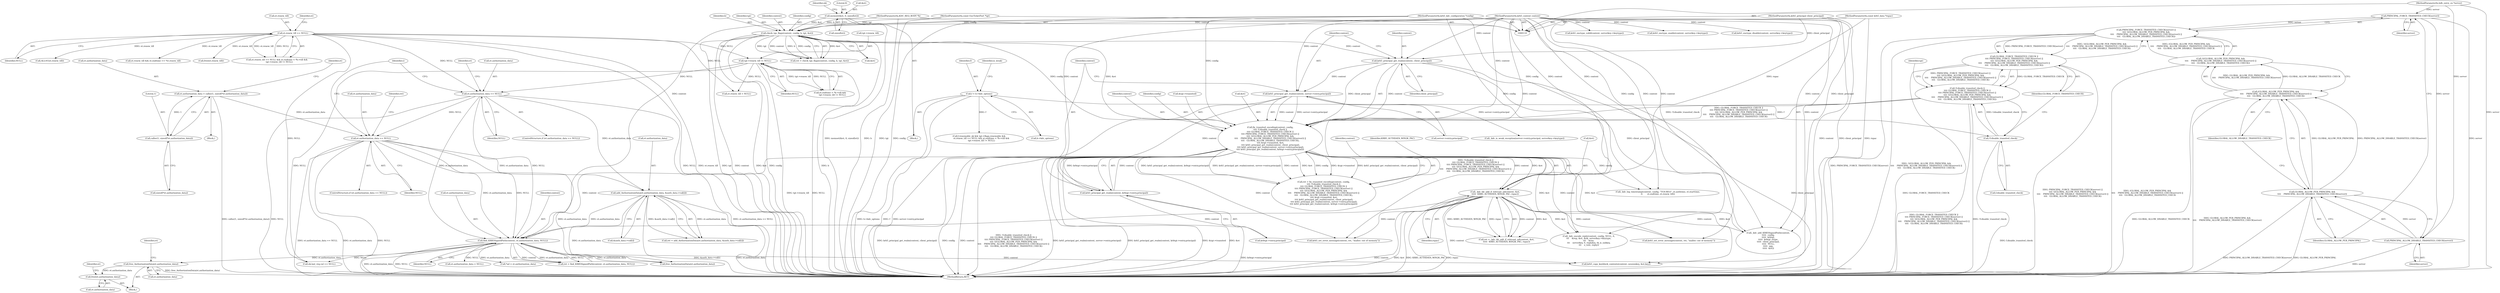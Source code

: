 digraph "0_heimdal_b1e699103f08d6a0ca46a122193c9da65f6cf837_1@API" {
"1000754" [label="(Call,free(et.authorization_data))"];
"1000750" [label="(Call,free_AuthorizationData(et.authorization_data))"];
"1000730" [label="(Call,find_KRB5SignedPath(context, et.authorization_data, NULL))"];
"1000225" [label="(Call,fix_transited_encoding(context, config,\n\t\t\t\t !f.disable_transited_check ||\n\t\t\t\t GLOBAL_FORCE_TRANSITED_CHECK ||\n\t\t\t\t PRINCIPAL_FORCE_TRANSITED_CHECK(server) ||\n\t\t\t\t !((GLOBAL_ALLOW_PER_PRINCIPAL &&\n\t\t\t\t    PRINCIPAL_ALLOW_DISABLE_TRANSITED_CHECK(server)) ||\n\t\t\t\t   GLOBAL_ALLOW_DISABLE_TRANSITED_CHECK),\n \t\t\t\t &tgt->transited, &et,\n \t\t\t\t krb5_principal_get_realm(context, client_principal),\n \t\t\t\t krb5_principal_get_realm(context, server->entry.principal),\n\t\t\t\t krb5_principal_get_realm(context, krbtgt->entry.principal)))"];
"1000261" [label="(Call,krb5_principal_get_realm(context, krbtgt->entry.principal))"];
"1000254" [label="(Call,krb5_principal_get_realm(context, server->entry.principal))"];
"1000251" [label="(Call,krb5_principal_get_realm(context, client_principal))"];
"1000213" [label="(Call,check_tgs_flags(context, config, b, tgt, &et))"];
"1000111" [label="(MethodParameterIn,krb5_context context)"];
"1000112" [label="(MethodParameterIn,krb5_kdc_configuration *config)"];
"1000113" [label="(MethodParameterIn,KDC_REQ_BODY *b)"];
"1000115" [label="(MethodParameterIn,const EncTicketPart *tgt)"];
"1000155" [label="(Call,memset(&et, 0, sizeof(et)))"];
"1000126" [label="(MethodParameterIn,krb5_principal client_principal)"];
"1000228" [label="(Call,!f.disable_transited_check ||\n\t\t\t\t GLOBAL_FORCE_TRANSITED_CHECK ||\n\t\t\t\t PRINCIPAL_FORCE_TRANSITED_CHECK(server) ||\n\t\t\t\t !((GLOBAL_ALLOW_PER_PRINCIPAL &&\n\t\t\t\t    PRINCIPAL_ALLOW_DISABLE_TRANSITED_CHECK(server)) ||\n\t\t\t\t   GLOBAL_ALLOW_DISABLE_TRANSITED_CHECK))"];
"1000229" [label="(Call,!f.disable_transited_check)"];
"1000139" [label="(Call,f = b->kdc_options)"];
"1000233" [label="(Call,GLOBAL_FORCE_TRANSITED_CHECK ||\n\t\t\t\t PRINCIPAL_FORCE_TRANSITED_CHECK(server) ||\n\t\t\t\t !((GLOBAL_ALLOW_PER_PRINCIPAL &&\n\t\t\t\t    PRINCIPAL_ALLOW_DISABLE_TRANSITED_CHECK(server)) ||\n\t\t\t\t   GLOBAL_ALLOW_DISABLE_TRANSITED_CHECK))"];
"1000235" [label="(Call,PRINCIPAL_FORCE_TRANSITED_CHECK(server) ||\n\t\t\t\t !((GLOBAL_ALLOW_PER_PRINCIPAL &&\n\t\t\t\t    PRINCIPAL_ALLOW_DISABLE_TRANSITED_CHECK(server)) ||\n\t\t\t\t   GLOBAL_ALLOW_DISABLE_TRANSITED_CHECK))"];
"1000236" [label="(Call,PRINCIPAL_FORCE_TRANSITED_CHECK(server))"];
"1000122" [label="(MethodParameterIn,hdb_entry_ex *server)"];
"1000238" [label="(Call,!((GLOBAL_ALLOW_PER_PRINCIPAL &&\n\t\t\t\t    PRINCIPAL_ALLOW_DISABLE_TRANSITED_CHECK(server)) ||\n\t\t\t\t   GLOBAL_ALLOW_DISABLE_TRANSITED_CHECK))"];
"1000239" [label="(Call,(GLOBAL_ALLOW_PER_PRINCIPAL &&\n\t\t\t\t    PRINCIPAL_ALLOW_DISABLE_TRANSITED_CHECK(server)) ||\n\t\t\t\t   GLOBAL_ALLOW_DISABLE_TRANSITED_CHECK)"];
"1000240" [label="(Call,GLOBAL_ALLOW_PER_PRINCIPAL &&\n\t\t\t\t    PRINCIPAL_ALLOW_DISABLE_TRANSITED_CHECK(server))"];
"1000242" [label="(Call,PRINCIPAL_ALLOW_DISABLE_TRANSITED_CHECK(server))"];
"1000647" [label="(Call,_kdc_tkt_add_if_relevant_ad(context, &et,\n\t\t\t\t\t  KRB5_AUTHDATA_WIN2K_PAC, rspac))"];
"1000130" [label="(MethodParameterIn,const krb5_data *rspac)"];
"1000710" [label="(Call,add_AuthorizationData(et.authorization_data, &auth_data->val[i]))"];
"1000682" [label="(Call,et.authorization_data == NULL)"];
"1000670" [label="(Call,et.authorization_data = calloc(1, sizeof(*et.authorization_data)))"];
"1000674" [label="(Call,calloc(1, sizeof(*et.authorization_data)))"];
"1000664" [label="(Call,et.authorization_data == NULL)"];
"1000390" [label="(Call,et.renew_till == NULL)"];
"1000404" [label="(Call,tgt->renew_till != NULL)"];
"1000668" [label="(Identifier,NULL)"];
"1000404" [label="(Call,tgt->renew_till != NULL)"];
"1000244" [label="(Identifier,GLOBAL_ALLOW_DISABLE_TRANSITED_CHECK)"];
"1000914" [label="(Call,_kdc_log_timestamp(context, config, \"TGS-REQ\", et.authtime, et.starttime,\n\t\t       et.endtime, et.renew_till))"];
"1000249" [label="(Call,&et)"];
"1000228" [label="(Call,!f.disable_transited_check ||\n\t\t\t\t GLOBAL_FORCE_TRANSITED_CHECK ||\n\t\t\t\t PRINCIPAL_FORCE_TRANSITED_CHECK(server) ||\n\t\t\t\t !((GLOBAL_ALLOW_PER_PRINCIPAL &&\n\t\t\t\t    PRINCIPAL_ALLOW_DISABLE_TRANSITED_CHECK(server)) ||\n\t\t\t\t   GLOBAL_ALLOW_DISABLE_TRANSITED_CHECK))"];
"1000710" [label="(Call,add_AuthorizationData(et.authorization_data, &auth_data->val[i]))"];
"1000140" [label="(Identifier,f)"];
"1000235" [label="(Call,PRINCIPAL_FORCE_TRANSITED_CHECK(server) ||\n\t\t\t\t !((GLOBAL_ALLOW_PER_PRINCIPAL &&\n\t\t\t\t    PRINCIPAL_ALLOW_DISABLE_TRANSITED_CHECK(server)) ||\n\t\t\t\t   GLOBAL_ALLOW_DISABLE_TRANSITED_CHECK))"];
"1000708" [label="(Call,ret = add_AuthorizationData(et.authorization_data, &auth_data->val[i]))"];
"1000155" [label="(Call,memset(&et, 0, sizeof(et)))"];
"1000251" [label="(Call,krb5_principal_get_realm(context, client_principal))"];
"1000672" [label="(Identifier,et)"];
"1000756" [label="(Identifier,et)"];
"1000754" [label="(Call,free(et.authorization_data))"];
"1000216" [label="(Identifier,b)"];
"1000239" [label="(Call,(GLOBAL_ALLOW_PER_PRINCIPAL &&\n\t\t\t\t    PRINCIPAL_ALLOW_DISABLE_TRANSITED_CHECK(server)) ||\n\t\t\t\t   GLOBAL_ALLOW_DISABLE_TRANSITED_CHECK)"];
"1000111" [label="(MethodParameterIn,krb5_context context)"];
"1001091" [label="(Call,free_AuthorizationData(et.authorization_data))"];
"1001033" [label="(Call,_kdc_encode_reply(context, config, NULL, 0,\n\t\t\t    &rep, &et, &ek, serverkey->keytype,\n\t\t\t    kvno,\n\t\t\t    serverkey, 0, replykey, rk_is_subkey,\n\t\t\t    e_text, reply))"];
"1000112" [label="(MethodParameterIn,krb5_kdc_configuration *config)"];
"1000394" [label="(Identifier,NULL)"];
"1000751" [label="(Call,et.authorization_data)"];
"1000241" [label="(Identifier,GLOBAL_ALLOW_PER_PRINCIPAL)"];
"1000236" [label="(Call,PRINCIPAL_FORCE_TRANSITED_CHECK(server))"];
"1000217" [label="(Identifier,tgt)"];
"1000684" [label="(Identifier,et)"];
"1000213" [label="(Call,check_tgs_flags(context, config, b, tgt, &et))"];
"1000760" [label="(Identifier,et)"];
"1000226" [label="(Identifier,context)"];
"1000391" [label="(Call,et.renew_till)"];
"1000141" [label="(Call,b->kdc_options)"];
"1000750" [label="(Call,free_AuthorizationData(et.authorization_data))"];
"1000669" [label="(Block,)"];
"1001007" [label="(Call,krb5_enctype_valid(context, serverkey->keytype))"];
"1000156" [label="(Call,&et)"];
"1000242" [label="(Call,PRINCIPAL_ALLOW_DISABLE_TRANSITED_CHECK(server))"];
"1000417" [label="(Call,ALLOC(et.renew_till))"];
"1000163" [label="(Identifier,ek)"];
"1000408" [label="(Identifier,NULL)"];
"1000405" [label="(Call,tgt->renew_till)"];
"1000261" [label="(Call,krb5_principal_get_realm(context, krbtgt->entry.principal))"];
"1000674" [label="(Call,calloc(1, sizeof(*et.authorization_data)))"];
"1000233" [label="(Call,GLOBAL_FORCE_TRANSITED_CHECK ||\n\t\t\t\t PRINCIPAL_FORCE_TRANSITED_CHECK(server) ||\n\t\t\t\t !((GLOBAL_ALLOW_PER_PRINCIPAL &&\n\t\t\t\t    PRINCIPAL_ALLOW_DISABLE_TRANSITED_CHECK(server)) ||\n\t\t\t\t   GLOBAL_ALLOW_DISABLE_TRANSITED_CHECK))"];
"1000147" [label="(Identifier,is_weak)"];
"1000240" [label="(Call,GLOBAL_ALLOW_PER_PRINCIPAL &&\n\t\t\t\t    PRINCIPAL_ALLOW_DISABLE_TRANSITED_CHECK(server))"];
"1000670" [label="(Call,et.authorization_data = calloc(1, sizeof(*et.authorization_data)))"];
"1000229" [label="(Call,!f.disable_transited_check)"];
"1000252" [label="(Identifier,context)"];
"1000652" [label="(Identifier,rspac)"];
"1000134" [label="(Block,)"];
"1000711" [label="(Call,et.authorization_data)"];
"1000683" [label="(Call,et.authorization_data)"];
"1000126" [label="(MethodParameterIn,krb5_principal client_principal)"];
"1000238" [label="(Call,!((GLOBAL_ALLOW_PER_PRINCIPAL &&\n\t\t\t\t    PRINCIPAL_ALLOW_DISABLE_TRANSITED_CHECK(server)) ||\n\t\t\t\t   GLOBAL_ALLOW_DISABLE_TRANSITED_CHECK))"];
"1000582" [label="(Call,et.renew_till = NULL)"];
"1000263" [label="(Call,krbtgt->entry.principal)"];
"1000730" [label="(Call,find_KRB5SignedPath(context, et.authorization_data, NULL))"];
"1000158" [label="(Literal,0)"];
"1000214" [label="(Identifier,context)"];
"1000234" [label="(Identifier,GLOBAL_FORCE_TRANSITED_CHECK)"];
"1001127" [label="(MethodReturn,RET)"];
"1000255" [label="(Identifier,context)"];
"1000256" [label="(Call,server->entry.principal)"];
"1000735" [label="(Identifier,NULL)"];
"1000682" [label="(Call,et.authorization_data == NULL)"];
"1000723" [label="(Call,krb5_set_error_message(context, ret, \"malloc: out of memory\"))"];
"1000262" [label="(Identifier,context)"];
"1000565" [label="(Call,et.renew_till && et.endtime == *et.renew_till)"];
"1000237" [label="(Identifier,server)"];
"1000698" [label="(Identifier,i)"];
"1000954" [label="(Call,_kdc_add_KRB5SignedPath(context,\n\t\t\t\t\t  config,\n\t\t\t\t\t  krbtgt,\n\t\t\t\t\t  krbtgt_etype,\n\t\t\t\t\t  client_principal,\n\t\t\t\t\t  NULL,\n\t\t\t\t\t  spp,\n\t\t\t\t\t  &et))"];
"1000253" [label="(Identifier,client_principal)"];
"1000395" [label="(Call,et.endtime < *b->till &&\n       tgt->renew_till != NULL)"];
"1000223" [label="(Call,ret = fix_transited_encoding(context, config,\n\t\t\t\t !f.disable_transited_check ||\n\t\t\t\t GLOBAL_FORCE_TRANSITED_CHECK ||\n\t\t\t\t PRINCIPAL_FORCE_TRANSITED_CHECK(server) ||\n\t\t\t\t !((GLOBAL_ALLOW_PER_PRINCIPAL &&\n\t\t\t\t    PRINCIPAL_ALLOW_DISABLE_TRANSITED_CHECK(server)) ||\n\t\t\t\t   GLOBAL_ALLOW_DISABLE_TRANSITED_CHECK),\n \t\t\t\t &tgt->transited, &et,\n \t\t\t\t krb5_principal_get_realm(context, client_principal),\n \t\t\t\t krb5_principal_get_realm(context, server->entry.principal),\n\t\t\t\t krb5_principal_get_realm(context, krbtgt->entry.principal)))"];
"1000113" [label="(MethodParameterIn,KDC_REQ_BODY *b)"];
"1000691" [label="(Call,krb5_set_error_message(context, ret, \"malloc: out of memory\"))"];
"1000254" [label="(Call,krb5_principal_get_realm(context, server->entry.principal))"];
"1000671" [label="(Call,et.authorization_data)"];
"1000835" [label="(Call,ek.last_req.val == NULL)"];
"1000645" [label="(Call,ret = _kdc_tkt_add_if_relevant_ad(context, &et,\n\t\t\t\t\t  KRB5_AUTHDATA_WIN2K_PAC, rspac))"];
"1000211" [label="(Call,ret = check_tgs_flags(context, config, b, tgt, &et))"];
"1000731" [label="(Identifier,context)"];
"1000648" [label="(Identifier,context)"];
"1000665" [label="(Call,et.authorization_data)"];
"1000122" [label="(MethodParameterIn,hdb_entry_ex *server)"];
"1000758" [label="(Call,et.authorization_data = NULL)"];
"1000225" [label="(Call,fix_transited_encoding(context, config,\n\t\t\t\t !f.disable_transited_check ||\n\t\t\t\t GLOBAL_FORCE_TRANSITED_CHECK ||\n\t\t\t\t PRINCIPAL_FORCE_TRANSITED_CHECK(server) ||\n\t\t\t\t !((GLOBAL_ALLOW_PER_PRINCIPAL &&\n\t\t\t\t    PRINCIPAL_ALLOW_DISABLE_TRANSITED_CHECK(server)) ||\n\t\t\t\t   GLOBAL_ALLOW_DISABLE_TRANSITED_CHECK),\n \t\t\t\t &tgt->transited, &et,\n \t\t\t\t krb5_principal_get_realm(context, client_principal),\n \t\t\t\t krb5_principal_get_realm(context, server->entry.principal),\n\t\t\t\t krb5_principal_get_realm(context, krbtgt->entry.principal)))"];
"1000766" [label="(Call,*ad = et.authorization_data)"];
"1000390" [label="(Call,et.renew_till == NULL)"];
"1000664" [label="(Call,et.authorization_data == NULL)"];
"1000243" [label="(Identifier,server)"];
"1000681" [label="(ControlStructure,if (et.authorization_data == NULL))"];
"1000115" [label="(MethodParameterIn,const EncTicketPart *tgt)"];
"1000227" [label="(Identifier,config)"];
"1001023" [label="(Call,krb5_enctype_enable(context, serverkey->keytype))"];
"1001082" [label="(Call,free(et.renew_till))"];
"1000749" [label="(Block,)"];
"1000675" [label="(Literal,1)"];
"1000647" [label="(Call,_kdc_tkt_add_if_relevant_ad(context, &et,\n\t\t\t\t\t  KRB5_AUTHDATA_WIN2K_PAC, rspac))"];
"1000755" [label="(Call,et.authorization_data)"];
"1000230" [label="(Call,f.disable_transited_check)"];
"1000651" [label="(Identifier,KRB5_AUTHDATA_WIN2K_PAC)"];
"1000728" [label="(Call,ret = find_KRB5SignedPath(context, et.authorization_data, NULL))"];
"1000663" [label="(ControlStructure,if (et.authorization_data == NULL))"];
"1000689" [label="(Identifier,ret)"];
"1000788" [label="(Call,krb5_copy_keyblock_contents(context, sessionkey, &et.key))"];
"1001056" [label="(Call,krb5_enctype_disable(context, serverkey->keytype))"];
"1000398" [label="(Identifier,et)"];
"1000732" [label="(Call,et.authorization_data)"];
"1000139" [label="(Call,f = b->kdc_options)"];
"1000247" [label="(Identifier,tgt)"];
"1001013" [label="(Call,_kdc_is_weak_exception(server->entry.principal, serverkey->keytype))"];
"1000130" [label="(MethodParameterIn,const krb5_data *rspac)"];
"1000159" [label="(Call,sizeof(et))"];
"1000389" [label="(Call,et.renew_till == NULL && et.endtime < *b->till &&\n       tgt->renew_till != NULL)"];
"1000245" [label="(Call,&tgt->transited)"];
"1000686" [label="(Identifier,NULL)"];
"1000676" [label="(Call,sizeof(*et.authorization_data))"];
"1000218" [label="(Call,&et)"];
"1000714" [label="(Call,&auth_data->val[i])"];
"1000379" [label="(Call,f.renewable_ok && tgt->flags.renewable &&\n       et.renew_till == NULL && et.endtime < *b->till &&\n       tgt->renew_till != NULL)"];
"1000649" [label="(Call,&et)"];
"1000215" [label="(Identifier,config)"];
"1000754" -> "1000749"  [label="AST: "];
"1000754" -> "1000755"  [label="CFG: "];
"1000755" -> "1000754"  [label="AST: "];
"1000760" -> "1000754"  [label="CFG: "];
"1000750" -> "1000754"  [label="DDG: et.authorization_data"];
"1000750" -> "1000749"  [label="AST: "];
"1000750" -> "1000751"  [label="CFG: "];
"1000751" -> "1000750"  [label="AST: "];
"1000756" -> "1000750"  [label="CFG: "];
"1000750" -> "1001127"  [label="DDG: free_AuthorizationData(et.authorization_data)"];
"1000730" -> "1000750"  [label="DDG: et.authorization_data"];
"1000730" -> "1000728"  [label="AST: "];
"1000730" -> "1000735"  [label="CFG: "];
"1000731" -> "1000730"  [label="AST: "];
"1000732" -> "1000730"  [label="AST: "];
"1000735" -> "1000730"  [label="AST: "];
"1000728" -> "1000730"  [label="CFG: "];
"1000730" -> "1001127"  [label="DDG: NULL"];
"1000730" -> "1001127"  [label="DDG: et.authorization_data"];
"1000730" -> "1000728"  [label="DDG: context"];
"1000730" -> "1000728"  [label="DDG: et.authorization_data"];
"1000730" -> "1000728"  [label="DDG: NULL"];
"1000225" -> "1000730"  [label="DDG: context"];
"1000647" -> "1000730"  [label="DDG: context"];
"1000111" -> "1000730"  [label="DDG: context"];
"1000710" -> "1000730"  [label="DDG: et.authorization_data"];
"1000682" -> "1000730"  [label="DDG: et.authorization_data"];
"1000682" -> "1000730"  [label="DDG: NULL"];
"1000664" -> "1000730"  [label="DDG: et.authorization_data"];
"1000664" -> "1000730"  [label="DDG: NULL"];
"1000730" -> "1000758"  [label="DDG: NULL"];
"1000730" -> "1000766"  [label="DDG: et.authorization_data"];
"1000730" -> "1000788"  [label="DDG: context"];
"1000730" -> "1000835"  [label="DDG: NULL"];
"1000730" -> "1001091"  [label="DDG: et.authorization_data"];
"1000225" -> "1000223"  [label="AST: "];
"1000225" -> "1000261"  [label="CFG: "];
"1000226" -> "1000225"  [label="AST: "];
"1000227" -> "1000225"  [label="AST: "];
"1000228" -> "1000225"  [label="AST: "];
"1000245" -> "1000225"  [label="AST: "];
"1000249" -> "1000225"  [label="AST: "];
"1000251" -> "1000225"  [label="AST: "];
"1000254" -> "1000225"  [label="AST: "];
"1000261" -> "1000225"  [label="AST: "];
"1000223" -> "1000225"  [label="CFG: "];
"1000225" -> "1001127"  [label="DDG: krb5_principal_get_realm(context, client_principal)"];
"1000225" -> "1001127"  [label="DDG: config"];
"1000225" -> "1001127"  [label="DDG: context"];
"1000225" -> "1001127"  [label="DDG: !f.disable_transited_check ||\n\t\t\t\t GLOBAL_FORCE_TRANSITED_CHECK ||\n\t\t\t\t PRINCIPAL_FORCE_TRANSITED_CHECK(server) ||\n\t\t\t\t !((GLOBAL_ALLOW_PER_PRINCIPAL &&\n\t\t\t\t    PRINCIPAL_ALLOW_DISABLE_TRANSITED_CHECK(server)) ||\n\t\t\t\t   GLOBAL_ALLOW_DISABLE_TRANSITED_CHECK)"];
"1000225" -> "1001127"  [label="DDG: krb5_principal_get_realm(context, server->entry.principal)"];
"1000225" -> "1001127"  [label="DDG: krb5_principal_get_realm(context, krbtgt->entry.principal)"];
"1000225" -> "1001127"  [label="DDG: &tgt->transited"];
"1000225" -> "1001127"  [label="DDG: &et"];
"1000225" -> "1000223"  [label="DDG: !f.disable_transited_check ||\n\t\t\t\t GLOBAL_FORCE_TRANSITED_CHECK ||\n\t\t\t\t PRINCIPAL_FORCE_TRANSITED_CHECK(server) ||\n\t\t\t\t !((GLOBAL_ALLOW_PER_PRINCIPAL &&\n\t\t\t\t    PRINCIPAL_ALLOW_DISABLE_TRANSITED_CHECK(server)) ||\n\t\t\t\t   GLOBAL_ALLOW_DISABLE_TRANSITED_CHECK)"];
"1000225" -> "1000223"  [label="DDG: krb5_principal_get_realm(context, krbtgt->entry.principal)"];
"1000225" -> "1000223"  [label="DDG: krb5_principal_get_realm(context, server->entry.principal)"];
"1000225" -> "1000223"  [label="DDG: context"];
"1000225" -> "1000223"  [label="DDG: &et"];
"1000225" -> "1000223"  [label="DDG: config"];
"1000225" -> "1000223"  [label="DDG: &tgt->transited"];
"1000225" -> "1000223"  [label="DDG: krb5_principal_get_realm(context, client_principal)"];
"1000261" -> "1000225"  [label="DDG: context"];
"1000261" -> "1000225"  [label="DDG: krbtgt->entry.principal"];
"1000111" -> "1000225"  [label="DDG: context"];
"1000213" -> "1000225"  [label="DDG: config"];
"1000213" -> "1000225"  [label="DDG: &et"];
"1000112" -> "1000225"  [label="DDG: config"];
"1000228" -> "1000225"  [label="DDG: !f.disable_transited_check"];
"1000228" -> "1000225"  [label="DDG: GLOBAL_FORCE_TRANSITED_CHECK ||\n\t\t\t\t PRINCIPAL_FORCE_TRANSITED_CHECK(server) ||\n\t\t\t\t !((GLOBAL_ALLOW_PER_PRINCIPAL &&\n\t\t\t\t    PRINCIPAL_ALLOW_DISABLE_TRANSITED_CHECK(server)) ||\n\t\t\t\t   GLOBAL_ALLOW_DISABLE_TRANSITED_CHECK)"];
"1000251" -> "1000225"  [label="DDG: context"];
"1000251" -> "1000225"  [label="DDG: client_principal"];
"1000254" -> "1000225"  [label="DDG: context"];
"1000254" -> "1000225"  [label="DDG: server->entry.principal"];
"1000225" -> "1000647"  [label="DDG: context"];
"1000225" -> "1000647"  [label="DDG: &et"];
"1000225" -> "1000691"  [label="DDG: context"];
"1000225" -> "1000723"  [label="DDG: context"];
"1000225" -> "1000788"  [label="DDG: context"];
"1000225" -> "1000914"  [label="DDG: config"];
"1000225" -> "1000954"  [label="DDG: &et"];
"1000225" -> "1001033"  [label="DDG: &et"];
"1000261" -> "1000263"  [label="CFG: "];
"1000262" -> "1000261"  [label="AST: "];
"1000263" -> "1000261"  [label="AST: "];
"1000261" -> "1001127"  [label="DDG: krbtgt->entry.principal"];
"1000254" -> "1000261"  [label="DDG: context"];
"1000111" -> "1000261"  [label="DDG: context"];
"1000254" -> "1000256"  [label="CFG: "];
"1000255" -> "1000254"  [label="AST: "];
"1000256" -> "1000254"  [label="AST: "];
"1000262" -> "1000254"  [label="CFG: "];
"1000254" -> "1001127"  [label="DDG: server->entry.principal"];
"1000251" -> "1000254"  [label="DDG: context"];
"1000111" -> "1000254"  [label="DDG: context"];
"1000254" -> "1001013"  [label="DDG: server->entry.principal"];
"1000251" -> "1000253"  [label="CFG: "];
"1000252" -> "1000251"  [label="AST: "];
"1000253" -> "1000251"  [label="AST: "];
"1000255" -> "1000251"  [label="CFG: "];
"1000251" -> "1001127"  [label="DDG: client_principal"];
"1000213" -> "1000251"  [label="DDG: context"];
"1000111" -> "1000251"  [label="DDG: context"];
"1000126" -> "1000251"  [label="DDG: client_principal"];
"1000251" -> "1000954"  [label="DDG: client_principal"];
"1000213" -> "1000211"  [label="AST: "];
"1000213" -> "1000218"  [label="CFG: "];
"1000214" -> "1000213"  [label="AST: "];
"1000215" -> "1000213"  [label="AST: "];
"1000216" -> "1000213"  [label="AST: "];
"1000217" -> "1000213"  [label="AST: "];
"1000218" -> "1000213"  [label="AST: "];
"1000211" -> "1000213"  [label="CFG: "];
"1000213" -> "1001127"  [label="DDG: b"];
"1000213" -> "1001127"  [label="DDG: tgt"];
"1000213" -> "1001127"  [label="DDG: context"];
"1000213" -> "1001127"  [label="DDG: &et"];
"1000213" -> "1001127"  [label="DDG: config"];
"1000213" -> "1000211"  [label="DDG: &et"];
"1000213" -> "1000211"  [label="DDG: tgt"];
"1000213" -> "1000211"  [label="DDG: context"];
"1000213" -> "1000211"  [label="DDG: b"];
"1000213" -> "1000211"  [label="DDG: config"];
"1000111" -> "1000213"  [label="DDG: context"];
"1000112" -> "1000213"  [label="DDG: config"];
"1000113" -> "1000213"  [label="DDG: b"];
"1000115" -> "1000213"  [label="DDG: tgt"];
"1000155" -> "1000213"  [label="DDG: &et"];
"1000111" -> "1000110"  [label="AST: "];
"1000111" -> "1001127"  [label="DDG: context"];
"1000111" -> "1000647"  [label="DDG: context"];
"1000111" -> "1000691"  [label="DDG: context"];
"1000111" -> "1000723"  [label="DDG: context"];
"1000111" -> "1000788"  [label="DDG: context"];
"1000111" -> "1000914"  [label="DDG: context"];
"1000111" -> "1000954"  [label="DDG: context"];
"1000111" -> "1001007"  [label="DDG: context"];
"1000111" -> "1001023"  [label="DDG: context"];
"1000111" -> "1001033"  [label="DDG: context"];
"1000111" -> "1001056"  [label="DDG: context"];
"1000112" -> "1000110"  [label="AST: "];
"1000112" -> "1001127"  [label="DDG: config"];
"1000112" -> "1000914"  [label="DDG: config"];
"1000112" -> "1000954"  [label="DDG: config"];
"1000112" -> "1001033"  [label="DDG: config"];
"1000113" -> "1000110"  [label="AST: "];
"1000113" -> "1001127"  [label="DDG: b"];
"1000115" -> "1000110"  [label="AST: "];
"1000115" -> "1001127"  [label="DDG: tgt"];
"1000155" -> "1000134"  [label="AST: "];
"1000155" -> "1000159"  [label="CFG: "];
"1000156" -> "1000155"  [label="AST: "];
"1000158" -> "1000155"  [label="AST: "];
"1000159" -> "1000155"  [label="AST: "];
"1000163" -> "1000155"  [label="CFG: "];
"1000155" -> "1001127"  [label="DDG: memset(&et, 0, sizeof(et))"];
"1000126" -> "1000110"  [label="AST: "];
"1000126" -> "1001127"  [label="DDG: client_principal"];
"1000126" -> "1000954"  [label="DDG: client_principal"];
"1000228" -> "1000229"  [label="CFG: "];
"1000228" -> "1000233"  [label="CFG: "];
"1000229" -> "1000228"  [label="AST: "];
"1000233" -> "1000228"  [label="AST: "];
"1000247" -> "1000228"  [label="CFG: "];
"1000228" -> "1001127"  [label="DDG: GLOBAL_FORCE_TRANSITED_CHECK ||\n\t\t\t\t PRINCIPAL_FORCE_TRANSITED_CHECK(server) ||\n\t\t\t\t !((GLOBAL_ALLOW_PER_PRINCIPAL &&\n\t\t\t\t    PRINCIPAL_ALLOW_DISABLE_TRANSITED_CHECK(server)) ||\n\t\t\t\t   GLOBAL_ALLOW_DISABLE_TRANSITED_CHECK)"];
"1000228" -> "1001127"  [label="DDG: !f.disable_transited_check"];
"1000229" -> "1000228"  [label="DDG: f.disable_transited_check"];
"1000233" -> "1000228"  [label="DDG: GLOBAL_FORCE_TRANSITED_CHECK"];
"1000233" -> "1000228"  [label="DDG: PRINCIPAL_FORCE_TRANSITED_CHECK(server) ||\n\t\t\t\t !((GLOBAL_ALLOW_PER_PRINCIPAL &&\n\t\t\t\t    PRINCIPAL_ALLOW_DISABLE_TRANSITED_CHECK(server)) ||\n\t\t\t\t   GLOBAL_ALLOW_DISABLE_TRANSITED_CHECK)"];
"1000229" -> "1000230"  [label="CFG: "];
"1000230" -> "1000229"  [label="AST: "];
"1000234" -> "1000229"  [label="CFG: "];
"1000229" -> "1001127"  [label="DDG: f.disable_transited_check"];
"1000139" -> "1000229"  [label="DDG: f"];
"1000139" -> "1000134"  [label="AST: "];
"1000139" -> "1000141"  [label="CFG: "];
"1000140" -> "1000139"  [label="AST: "];
"1000141" -> "1000139"  [label="AST: "];
"1000147" -> "1000139"  [label="CFG: "];
"1000139" -> "1001127"  [label="DDG: b->kdc_options"];
"1000139" -> "1001127"  [label="DDG: f"];
"1000139" -> "1000379"  [label="DDG: f"];
"1000233" -> "1000234"  [label="CFG: "];
"1000233" -> "1000235"  [label="CFG: "];
"1000234" -> "1000233"  [label="AST: "];
"1000235" -> "1000233"  [label="AST: "];
"1000233" -> "1001127"  [label="DDG: PRINCIPAL_FORCE_TRANSITED_CHECK(server) ||\n\t\t\t\t !((GLOBAL_ALLOW_PER_PRINCIPAL &&\n\t\t\t\t    PRINCIPAL_ALLOW_DISABLE_TRANSITED_CHECK(server)) ||\n\t\t\t\t   GLOBAL_ALLOW_DISABLE_TRANSITED_CHECK)"];
"1000233" -> "1001127"  [label="DDG: GLOBAL_FORCE_TRANSITED_CHECK"];
"1000235" -> "1000233"  [label="DDG: PRINCIPAL_FORCE_TRANSITED_CHECK(server)"];
"1000235" -> "1000233"  [label="DDG: !((GLOBAL_ALLOW_PER_PRINCIPAL &&\n\t\t\t\t    PRINCIPAL_ALLOW_DISABLE_TRANSITED_CHECK(server)) ||\n\t\t\t\t   GLOBAL_ALLOW_DISABLE_TRANSITED_CHECK)"];
"1000235" -> "1000236"  [label="CFG: "];
"1000235" -> "1000238"  [label="CFG: "];
"1000236" -> "1000235"  [label="AST: "];
"1000238" -> "1000235"  [label="AST: "];
"1000235" -> "1001127"  [label="DDG: PRINCIPAL_FORCE_TRANSITED_CHECK(server)"];
"1000235" -> "1001127"  [label="DDG: !((GLOBAL_ALLOW_PER_PRINCIPAL &&\n\t\t\t\t    PRINCIPAL_ALLOW_DISABLE_TRANSITED_CHECK(server)) ||\n\t\t\t\t   GLOBAL_ALLOW_DISABLE_TRANSITED_CHECK)"];
"1000236" -> "1000235"  [label="DDG: server"];
"1000238" -> "1000235"  [label="DDG: (GLOBAL_ALLOW_PER_PRINCIPAL &&\n\t\t\t\t    PRINCIPAL_ALLOW_DISABLE_TRANSITED_CHECK(server)) ||\n\t\t\t\t   GLOBAL_ALLOW_DISABLE_TRANSITED_CHECK"];
"1000236" -> "1000237"  [label="CFG: "];
"1000237" -> "1000236"  [label="AST: "];
"1000241" -> "1000236"  [label="CFG: "];
"1000236" -> "1001127"  [label="DDG: server"];
"1000122" -> "1000236"  [label="DDG: server"];
"1000236" -> "1000242"  [label="DDG: server"];
"1000122" -> "1000110"  [label="AST: "];
"1000122" -> "1001127"  [label="DDG: server"];
"1000122" -> "1000242"  [label="DDG: server"];
"1000238" -> "1000239"  [label="CFG: "];
"1000239" -> "1000238"  [label="AST: "];
"1000238" -> "1001127"  [label="DDG: (GLOBAL_ALLOW_PER_PRINCIPAL &&\n\t\t\t\t    PRINCIPAL_ALLOW_DISABLE_TRANSITED_CHECK(server)) ||\n\t\t\t\t   GLOBAL_ALLOW_DISABLE_TRANSITED_CHECK"];
"1000239" -> "1000238"  [label="DDG: GLOBAL_ALLOW_PER_PRINCIPAL &&\n\t\t\t\t    PRINCIPAL_ALLOW_DISABLE_TRANSITED_CHECK(server)"];
"1000239" -> "1000238"  [label="DDG: GLOBAL_ALLOW_DISABLE_TRANSITED_CHECK"];
"1000239" -> "1000240"  [label="CFG: "];
"1000239" -> "1000244"  [label="CFG: "];
"1000240" -> "1000239"  [label="AST: "];
"1000244" -> "1000239"  [label="AST: "];
"1000239" -> "1001127"  [label="DDG: GLOBAL_ALLOW_PER_PRINCIPAL &&\n\t\t\t\t    PRINCIPAL_ALLOW_DISABLE_TRANSITED_CHECK(server)"];
"1000239" -> "1001127"  [label="DDG: GLOBAL_ALLOW_DISABLE_TRANSITED_CHECK"];
"1000240" -> "1000239"  [label="DDG: GLOBAL_ALLOW_PER_PRINCIPAL"];
"1000240" -> "1000239"  [label="DDG: PRINCIPAL_ALLOW_DISABLE_TRANSITED_CHECK(server)"];
"1000240" -> "1000241"  [label="CFG: "];
"1000240" -> "1000242"  [label="CFG: "];
"1000241" -> "1000240"  [label="AST: "];
"1000242" -> "1000240"  [label="AST: "];
"1000244" -> "1000240"  [label="CFG: "];
"1000240" -> "1001127"  [label="DDG: PRINCIPAL_ALLOW_DISABLE_TRANSITED_CHECK(server)"];
"1000240" -> "1001127"  [label="DDG: GLOBAL_ALLOW_PER_PRINCIPAL"];
"1000242" -> "1000240"  [label="DDG: server"];
"1000242" -> "1000243"  [label="CFG: "];
"1000243" -> "1000242"  [label="AST: "];
"1000242" -> "1001127"  [label="DDG: server"];
"1000647" -> "1000645"  [label="AST: "];
"1000647" -> "1000652"  [label="CFG: "];
"1000648" -> "1000647"  [label="AST: "];
"1000649" -> "1000647"  [label="AST: "];
"1000651" -> "1000647"  [label="AST: "];
"1000652" -> "1000647"  [label="AST: "];
"1000645" -> "1000647"  [label="CFG: "];
"1000647" -> "1001127"  [label="DDG: KRB5_AUTHDATA_WIN2K_PAC"];
"1000647" -> "1001127"  [label="DDG: rspac"];
"1000647" -> "1001127"  [label="DDG: context"];
"1000647" -> "1001127"  [label="DDG: &et"];
"1000647" -> "1000645"  [label="DDG: context"];
"1000647" -> "1000645"  [label="DDG: &et"];
"1000647" -> "1000645"  [label="DDG: KRB5_AUTHDATA_WIN2K_PAC"];
"1000647" -> "1000645"  [label="DDG: rspac"];
"1000130" -> "1000647"  [label="DDG: rspac"];
"1000647" -> "1000691"  [label="DDG: context"];
"1000647" -> "1000723"  [label="DDG: context"];
"1000647" -> "1000788"  [label="DDG: context"];
"1000647" -> "1000954"  [label="DDG: &et"];
"1000647" -> "1001033"  [label="DDG: &et"];
"1000130" -> "1000110"  [label="AST: "];
"1000130" -> "1001127"  [label="DDG: rspac"];
"1000710" -> "1000708"  [label="AST: "];
"1000710" -> "1000714"  [label="CFG: "];
"1000711" -> "1000710"  [label="AST: "];
"1000714" -> "1000710"  [label="AST: "];
"1000708" -> "1000710"  [label="CFG: "];
"1000710" -> "1001127"  [label="DDG: &auth_data->val[i]"];
"1000710" -> "1001127"  [label="DDG: et.authorization_data"];
"1000710" -> "1000708"  [label="DDG: et.authorization_data"];
"1000710" -> "1000708"  [label="DDG: &auth_data->val[i]"];
"1000682" -> "1000710"  [label="DDG: et.authorization_data"];
"1000664" -> "1000710"  [label="DDG: et.authorization_data"];
"1000710" -> "1001091"  [label="DDG: et.authorization_data"];
"1000682" -> "1000681"  [label="AST: "];
"1000682" -> "1000686"  [label="CFG: "];
"1000683" -> "1000682"  [label="AST: "];
"1000686" -> "1000682"  [label="AST: "];
"1000689" -> "1000682"  [label="CFG: "];
"1000698" -> "1000682"  [label="CFG: "];
"1000682" -> "1001127"  [label="DDG: et.authorization_data == NULL"];
"1000682" -> "1001127"  [label="DDG: et.authorization_data"];
"1000682" -> "1001127"  [label="DDG: NULL"];
"1000670" -> "1000682"  [label="DDG: et.authorization_data"];
"1000664" -> "1000682"  [label="DDG: NULL"];
"1000682" -> "1001091"  [label="DDG: et.authorization_data"];
"1000670" -> "1000669"  [label="AST: "];
"1000670" -> "1000674"  [label="CFG: "];
"1000671" -> "1000670"  [label="AST: "];
"1000674" -> "1000670"  [label="AST: "];
"1000684" -> "1000670"  [label="CFG: "];
"1000670" -> "1001127"  [label="DDG: calloc(1, sizeof(*et.authorization_data))"];
"1000674" -> "1000670"  [label="DDG: 1"];
"1000674" -> "1000676"  [label="CFG: "];
"1000675" -> "1000674"  [label="AST: "];
"1000676" -> "1000674"  [label="AST: "];
"1000664" -> "1000663"  [label="AST: "];
"1000664" -> "1000668"  [label="CFG: "];
"1000665" -> "1000664"  [label="AST: "];
"1000668" -> "1000664"  [label="AST: "];
"1000672" -> "1000664"  [label="CFG: "];
"1000698" -> "1000664"  [label="CFG: "];
"1000664" -> "1001127"  [label="DDG: NULL"];
"1000664" -> "1001127"  [label="DDG: et.authorization_data == NULL"];
"1000390" -> "1000664"  [label="DDG: NULL"];
"1000404" -> "1000664"  [label="DDG: NULL"];
"1000390" -> "1000389"  [label="AST: "];
"1000390" -> "1000394"  [label="CFG: "];
"1000391" -> "1000390"  [label="AST: "];
"1000394" -> "1000390"  [label="AST: "];
"1000398" -> "1000390"  [label="CFG: "];
"1000389" -> "1000390"  [label="CFG: "];
"1000390" -> "1001127"  [label="DDG: NULL"];
"1000390" -> "1001127"  [label="DDG: et.renew_till"];
"1000390" -> "1000389"  [label="DDG: et.renew_till"];
"1000390" -> "1000389"  [label="DDG: NULL"];
"1000390" -> "1000404"  [label="DDG: NULL"];
"1000390" -> "1000417"  [label="DDG: et.renew_till"];
"1000390" -> "1000565"  [label="DDG: et.renew_till"];
"1000390" -> "1000582"  [label="DDG: NULL"];
"1000390" -> "1000835"  [label="DDG: NULL"];
"1000390" -> "1001082"  [label="DDG: et.renew_till"];
"1000404" -> "1000395"  [label="AST: "];
"1000404" -> "1000408"  [label="CFG: "];
"1000405" -> "1000404"  [label="AST: "];
"1000408" -> "1000404"  [label="AST: "];
"1000395" -> "1000404"  [label="CFG: "];
"1000404" -> "1001127"  [label="DDG: tgt->renew_till"];
"1000404" -> "1001127"  [label="DDG: NULL"];
"1000404" -> "1000395"  [label="DDG: tgt->renew_till"];
"1000404" -> "1000395"  [label="DDG: NULL"];
"1000404" -> "1000582"  [label="DDG: NULL"];
"1000404" -> "1000835"  [label="DDG: NULL"];
}
